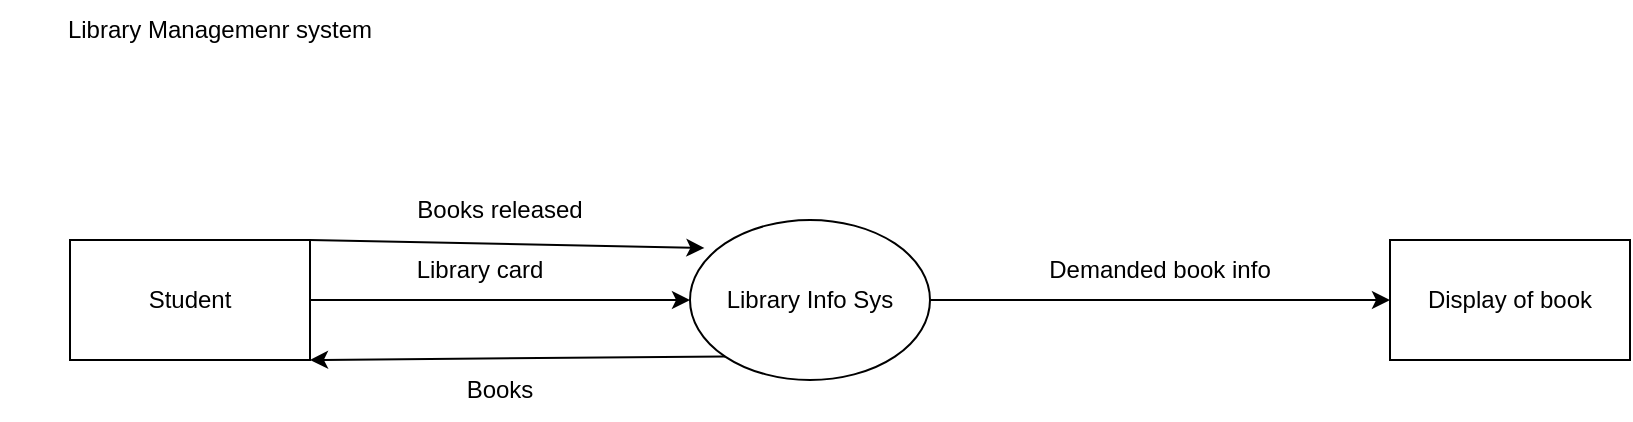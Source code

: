 <mxfile version="20.2.3" type="device"><diagram id="P6uTU4PtuD-AghCNFNfD" name="Page-1"><mxGraphModel dx="1038" dy="641" grid="1" gridSize="10" guides="1" tooltips="1" connect="1" arrows="1" fold="1" page="1" pageScale="1" pageWidth="1169" pageHeight="827" math="0" shadow="0"><root><mxCell id="0"/><mxCell id="1" parent="0"/><mxCell id="AUo3K4zwxjG3WM9_qt3b-1" value="Library Managemenr system" style="text;html=1;strokeColor=none;fillColor=none;align=center;verticalAlign=middle;whiteSpace=wrap;rounded=0;" vertex="1" parent="1"><mxGeometry x="105" y="140" width="220" height="30" as="geometry"/></mxCell><mxCell id="AUo3K4zwxjG3WM9_qt3b-2" value="Student" style="rounded=0;whiteSpace=wrap;html=1;" vertex="1" parent="1"><mxGeometry x="140" y="260" width="120" height="60" as="geometry"/></mxCell><mxCell id="AUo3K4zwxjG3WM9_qt3b-18" style="edgeStyle=orthogonalEdgeStyle;rounded=0;orthogonalLoop=1;jettySize=auto;html=1;" edge="1" parent="1" source="AUo3K4zwxjG3WM9_qt3b-3" target="AUo3K4zwxjG3WM9_qt3b-4"><mxGeometry relative="1" as="geometry"/></mxCell><mxCell id="AUo3K4zwxjG3WM9_qt3b-3" value="Library Info Sys" style="ellipse;whiteSpace=wrap;html=1;" vertex="1" parent="1"><mxGeometry x="450" y="250" width="120" height="80" as="geometry"/></mxCell><mxCell id="AUo3K4zwxjG3WM9_qt3b-4" value="Display of book" style="rounded=0;whiteSpace=wrap;html=1;" vertex="1" parent="1"><mxGeometry x="800" y="260" width="120" height="60" as="geometry"/></mxCell><mxCell id="AUo3K4zwxjG3WM9_qt3b-6" value="" style="endArrow=classic;html=1;rounded=0;exitX=1;exitY=0;exitDx=0;exitDy=0;entryX=0.06;entryY=0.175;entryDx=0;entryDy=0;entryPerimeter=0;" edge="1" parent="1" source="AUo3K4zwxjG3WM9_qt3b-2" target="AUo3K4zwxjG3WM9_qt3b-3"><mxGeometry width="50" height="50" relative="1" as="geometry"><mxPoint x="500" y="340" as="sourcePoint"/><mxPoint x="550" y="290" as="targetPoint"/></mxGeometry></mxCell><mxCell id="AUo3K4zwxjG3WM9_qt3b-9" value="Books released" style="text;html=1;strokeColor=none;fillColor=none;align=center;verticalAlign=middle;whiteSpace=wrap;rounded=0;" vertex="1" parent="1"><mxGeometry x="300" y="230" width="110" height="30" as="geometry"/></mxCell><mxCell id="AUo3K4zwxjG3WM9_qt3b-11" value="Books" style="text;html=1;strokeColor=none;fillColor=none;align=center;verticalAlign=middle;whiteSpace=wrap;rounded=0;" vertex="1" parent="1"><mxGeometry x="325" y="320" width="60" height="30" as="geometry"/></mxCell><mxCell id="AUo3K4zwxjG3WM9_qt3b-10" value="Library card" style="text;html=1;strokeColor=none;fillColor=none;align=center;verticalAlign=middle;whiteSpace=wrap;rounded=0;" vertex="1" parent="1"><mxGeometry x="290" y="260" width="110" height="30" as="geometry"/></mxCell><mxCell id="AUo3K4zwxjG3WM9_qt3b-14" value="" style="endArrow=classic;html=1;rounded=0;exitX=1;exitY=0.5;exitDx=0;exitDy=0;" edge="1" parent="1" source="AUo3K4zwxjG3WM9_qt3b-2" target="AUo3K4zwxjG3WM9_qt3b-3"><mxGeometry width="50" height="50" relative="1" as="geometry"><mxPoint x="500" y="330" as="sourcePoint"/><mxPoint x="550" y="280" as="targetPoint"/></mxGeometry></mxCell><mxCell id="AUo3K4zwxjG3WM9_qt3b-15" value="" style="endArrow=classic;html=1;rounded=0;entryX=1;entryY=1;entryDx=0;entryDy=0;exitX=0;exitY=1;exitDx=0;exitDy=0;" edge="1" parent="1" source="AUo3K4zwxjG3WM9_qt3b-3" target="AUo3K4zwxjG3WM9_qt3b-2"><mxGeometry width="50" height="50" relative="1" as="geometry"><mxPoint x="500" y="330" as="sourcePoint"/><mxPoint x="550" y="280" as="targetPoint"/></mxGeometry></mxCell><mxCell id="AUo3K4zwxjG3WM9_qt3b-17" value="Demanded book info" style="text;html=1;strokeColor=none;fillColor=none;align=center;verticalAlign=middle;whiteSpace=wrap;rounded=0;" vertex="1" parent="1"><mxGeometry x="620" y="260" width="130" height="30" as="geometry"/></mxCell></root></mxGraphModel></diagram></mxfile>